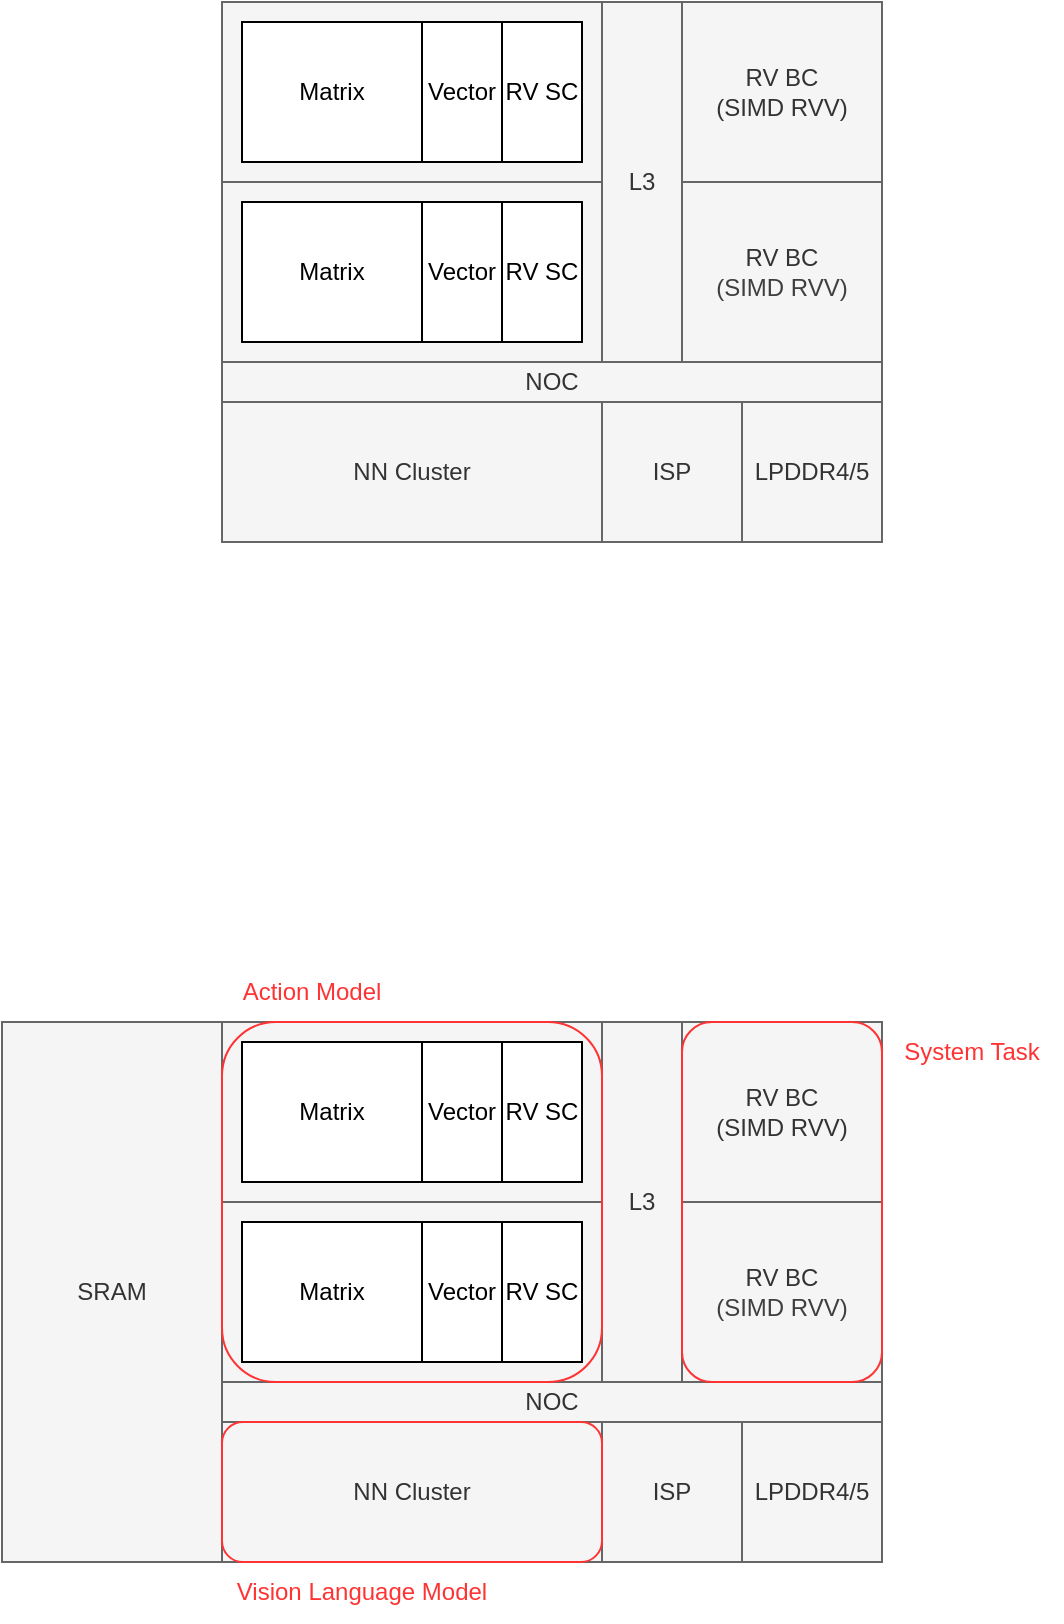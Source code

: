 <mxfile>
    <diagram id="uUnxr1w5RD2S4ArYZO7T" name="Page-1">
        <mxGraphModel dx="775" dy="909" grid="1" gridSize="10" guides="1" tooltips="1" connect="1" arrows="1" fold="1" page="1" pageScale="1" pageWidth="850" pageHeight="1100" math="0" shadow="0">
            <root>
                <mxCell id="0"/>
                <mxCell id="1" parent="0"/>
                <mxCell id="16" value="" style="rounded=0;whiteSpace=wrap;html=1;fillColor=#f5f5f5;fontColor=#333333;strokeColor=#666666;" parent="1" vertex="1">
                    <mxGeometry x="170" y="160" width="190" height="90" as="geometry"/>
                </mxCell>
                <mxCell id="4" value="RV SC" style="rounded=0;whiteSpace=wrap;html=1;" parent="1" vertex="1">
                    <mxGeometry x="310" y="170" width="40" height="70" as="geometry"/>
                </mxCell>
                <mxCell id="6" value="Matrix" style="rounded=0;whiteSpace=wrap;html=1;" parent="1" vertex="1">
                    <mxGeometry x="180" y="170" width="90" height="70" as="geometry"/>
                </mxCell>
                <mxCell id="8" value="L3" style="rounded=0;whiteSpace=wrap;html=1;fillColor=#f5f5f5;fontColor=#333333;strokeColor=#666666;" parent="1" vertex="1">
                    <mxGeometry x="360" y="160" width="40" height="180" as="geometry"/>
                </mxCell>
                <mxCell id="9" value="RV BC&lt;div&gt;(SIMD RVV)&lt;/div&gt;" style="rounded=0;whiteSpace=wrap;html=1;fillColor=#f5f5f5;fontColor=#333333;strokeColor=#666666;" parent="1" vertex="1">
                    <mxGeometry x="400" y="160" width="100" height="90" as="geometry"/>
                </mxCell>
                <mxCell id="10" value="RV BC&lt;div&gt;&lt;span style=&quot;color: rgb(63, 63, 63);&quot;&gt;(SIMD RVV)&lt;/span&gt;&lt;/div&gt;" style="rounded=0;whiteSpace=wrap;html=1;fillColor=#f5f5f5;fontColor=#333333;strokeColor=#666666;" parent="1" vertex="1">
                    <mxGeometry x="400" y="250" width="100" height="90" as="geometry"/>
                </mxCell>
                <mxCell id="12" value="Vector" style="rounded=0;whiteSpace=wrap;html=1;" parent="1" vertex="1">
                    <mxGeometry x="270" y="170" width="40" height="70" as="geometry"/>
                </mxCell>
                <mxCell id="17" value="" style="rounded=0;whiteSpace=wrap;html=1;fillColor=#f5f5f5;fontColor=#333333;strokeColor=#666666;" parent="1" vertex="1">
                    <mxGeometry x="170" y="250" width="190" height="90" as="geometry"/>
                </mxCell>
                <mxCell id="18" value="RV SC" style="rounded=0;whiteSpace=wrap;html=1;" parent="1" vertex="1">
                    <mxGeometry x="310" y="260" width="40" height="70" as="geometry"/>
                </mxCell>
                <mxCell id="19" value="Matrix" style="rounded=0;whiteSpace=wrap;html=1;" parent="1" vertex="1">
                    <mxGeometry x="180" y="260" width="90" height="70" as="geometry"/>
                </mxCell>
                <mxCell id="20" value="Vector" style="rounded=0;whiteSpace=wrap;html=1;" parent="1" vertex="1">
                    <mxGeometry x="270" y="260" width="40" height="70" as="geometry"/>
                </mxCell>
                <mxCell id="21" value="NOC" style="rounded=0;whiteSpace=wrap;html=1;fillColor=#f5f5f5;fontColor=#333333;strokeColor=#666666;" parent="1" vertex="1">
                    <mxGeometry x="170" y="340" width="330" height="20" as="geometry"/>
                </mxCell>
                <mxCell id="22" value="NN Cluster" style="rounded=0;whiteSpace=wrap;html=1;fillColor=#f5f5f5;fontColor=#333333;strokeColor=#666666;" parent="1" vertex="1">
                    <mxGeometry x="170" y="360" width="190" height="70" as="geometry"/>
                </mxCell>
                <mxCell id="23" value="ISP" style="rounded=0;whiteSpace=wrap;html=1;fillColor=#f5f5f5;fontColor=#333333;strokeColor=#666666;" parent="1" vertex="1">
                    <mxGeometry x="360" y="360" width="70" height="70" as="geometry"/>
                </mxCell>
                <mxCell id="24" value="LPDDR4/5" style="rounded=0;whiteSpace=wrap;html=1;fillColor=#f5f5f5;fontColor=#333333;strokeColor=#666666;" parent="1" vertex="1">
                    <mxGeometry x="430" y="360" width="70" height="70" as="geometry"/>
                </mxCell>
                <mxCell id="27" value="" style="rounded=0;whiteSpace=wrap;html=1;fillColor=#f5f5f5;fontColor=#333333;strokeColor=#666666;" parent="1" vertex="1">
                    <mxGeometry x="170" y="670" width="190" height="90" as="geometry"/>
                </mxCell>
                <mxCell id="28" value="RV SC" style="rounded=0;whiteSpace=wrap;html=1;" parent="1" vertex="1">
                    <mxGeometry x="310" y="680" width="40" height="70" as="geometry"/>
                </mxCell>
                <mxCell id="29" value="Matrix" style="rounded=0;whiteSpace=wrap;html=1;" parent="1" vertex="1">
                    <mxGeometry x="180" y="680" width="90" height="70" as="geometry"/>
                </mxCell>
                <mxCell id="30" value="L3" style="rounded=0;whiteSpace=wrap;html=1;fillColor=#f5f5f5;fontColor=#333333;strokeColor=#666666;" parent="1" vertex="1">
                    <mxGeometry x="360" y="670" width="40" height="180" as="geometry"/>
                </mxCell>
                <mxCell id="31" value="RV BC&lt;div&gt;(SIMD RVV)&lt;/div&gt;" style="rounded=0;whiteSpace=wrap;html=1;fillColor=#f5f5f5;fontColor=#333333;strokeColor=#666666;" parent="1" vertex="1">
                    <mxGeometry x="400" y="670" width="100" height="90" as="geometry"/>
                </mxCell>
                <mxCell id="32" value="RV BC&lt;div&gt;&lt;span style=&quot;color: rgb(63, 63, 63);&quot;&gt;(SIMD RVV)&lt;/span&gt;&lt;/div&gt;" style="rounded=0;whiteSpace=wrap;html=1;fillColor=#f5f5f5;fontColor=#333333;strokeColor=#666666;" parent="1" vertex="1">
                    <mxGeometry x="400" y="760" width="100" height="90" as="geometry"/>
                </mxCell>
                <mxCell id="33" value="Vector" style="rounded=0;whiteSpace=wrap;html=1;" parent="1" vertex="1">
                    <mxGeometry x="270" y="680" width="40" height="70" as="geometry"/>
                </mxCell>
                <mxCell id="34" value="" style="rounded=0;whiteSpace=wrap;html=1;fillColor=#f5f5f5;fontColor=#333333;strokeColor=#666666;" parent="1" vertex="1">
                    <mxGeometry x="170" y="760" width="190" height="90" as="geometry"/>
                </mxCell>
                <mxCell id="35" value="RV SC" style="rounded=0;whiteSpace=wrap;html=1;" parent="1" vertex="1">
                    <mxGeometry x="310" y="770" width="40" height="70" as="geometry"/>
                </mxCell>
                <mxCell id="36" value="Matrix" style="rounded=0;whiteSpace=wrap;html=1;" parent="1" vertex="1">
                    <mxGeometry x="180" y="770" width="90" height="70" as="geometry"/>
                </mxCell>
                <mxCell id="37" value="Vector" style="rounded=0;whiteSpace=wrap;html=1;" parent="1" vertex="1">
                    <mxGeometry x="270" y="770" width="40" height="70" as="geometry"/>
                </mxCell>
                <mxCell id="38" value="NOC" style="rounded=0;whiteSpace=wrap;html=1;fillColor=#f5f5f5;fontColor=#333333;strokeColor=#666666;" parent="1" vertex="1">
                    <mxGeometry x="170" y="850" width="330" height="20" as="geometry"/>
                </mxCell>
                <mxCell id="39" value="NN Cluster" style="rounded=0;whiteSpace=wrap;html=1;fillColor=#f5f5f5;fontColor=#333333;strokeColor=#666666;" parent="1" vertex="1">
                    <mxGeometry x="170" y="870" width="190" height="70" as="geometry"/>
                </mxCell>
                <mxCell id="40" value="ISP" style="rounded=0;whiteSpace=wrap;html=1;fillColor=#f5f5f5;fontColor=#333333;strokeColor=#666666;" parent="1" vertex="1">
                    <mxGeometry x="360" y="870" width="70" height="70" as="geometry"/>
                </mxCell>
                <mxCell id="41" value="LPDDR4/5" style="rounded=0;whiteSpace=wrap;html=1;fillColor=#f5f5f5;fontColor=#333333;strokeColor=#666666;" parent="1" vertex="1">
                    <mxGeometry x="430" y="870" width="70" height="70" as="geometry"/>
                </mxCell>
                <mxCell id="42" value="SRAM" style="rounded=0;whiteSpace=wrap;html=1;fillColor=#f5f5f5;fontColor=#333333;strokeColor=#666666;" parent="1" vertex="1">
                    <mxGeometry x="60" y="670" width="110" height="270" as="geometry"/>
                </mxCell>
                <mxCell id="26" value="" style="rounded=1;whiteSpace=wrap;html=1;fontColor=#FF3333;fillColor=none;strokeColor=#FF3333;" parent="1" vertex="1">
                    <mxGeometry x="170" y="870" width="190" height="70" as="geometry"/>
                </mxCell>
                <mxCell id="43" value="" style="rounded=1;whiteSpace=wrap;html=1;fontColor=#FF3333;fillColor=none;strokeColor=#FF3333;" parent="1" vertex="1">
                    <mxGeometry x="170" y="670" width="190" height="180" as="geometry"/>
                </mxCell>
                <mxCell id="44" value="" style="rounded=1;whiteSpace=wrap;html=1;fontColor=#FF3333;fillColor=none;strokeColor=#FF3333;" parent="1" vertex="1">
                    <mxGeometry x="400" y="670" width="100" height="180" as="geometry"/>
                </mxCell>
                <mxCell id="45" value="System Task" style="text;html=1;align=center;verticalAlign=middle;whiteSpace=wrap;rounded=0;fontColor=#FF3333;" parent="1" vertex="1">
                    <mxGeometry x="500" y="670" width="90" height="30" as="geometry"/>
                </mxCell>
                <mxCell id="48" value="Vision Language Model" style="text;html=1;align=center;verticalAlign=middle;whiteSpace=wrap;rounded=0;fontColor=#FF3333;" parent="1" vertex="1">
                    <mxGeometry x="170" y="940" width="140" height="30" as="geometry"/>
                </mxCell>
                <mxCell id="49" value="Action Model" style="text;html=1;align=center;verticalAlign=middle;whiteSpace=wrap;rounded=0;fontColor=#FF3333;" parent="1" vertex="1">
                    <mxGeometry x="170" y="640" width="90" height="30" as="geometry"/>
                </mxCell>
            </root>
        </mxGraphModel>
    </diagram>
</mxfile>